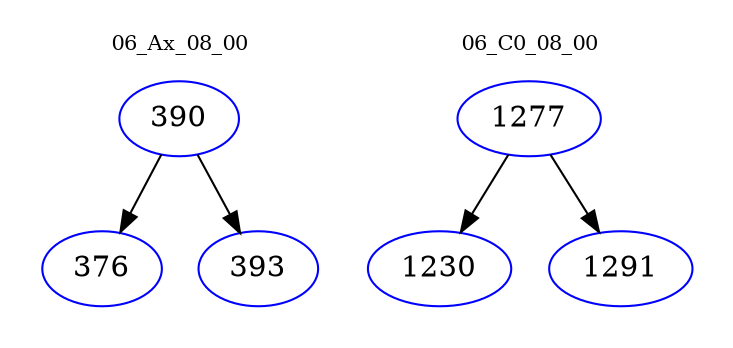 digraph{
subgraph cluster_0 {
color = white
label = "06_Ax_08_00";
fontsize=10;
T0_390 [label="390", color="blue"]
T0_390 -> T0_376 [color="black"]
T0_376 [label="376", color="blue"]
T0_390 -> T0_393 [color="black"]
T0_393 [label="393", color="blue"]
}
subgraph cluster_1 {
color = white
label = "06_C0_08_00";
fontsize=10;
T1_1277 [label="1277", color="blue"]
T1_1277 -> T1_1230 [color="black"]
T1_1230 [label="1230", color="blue"]
T1_1277 -> T1_1291 [color="black"]
T1_1291 [label="1291", color="blue"]
}
}
